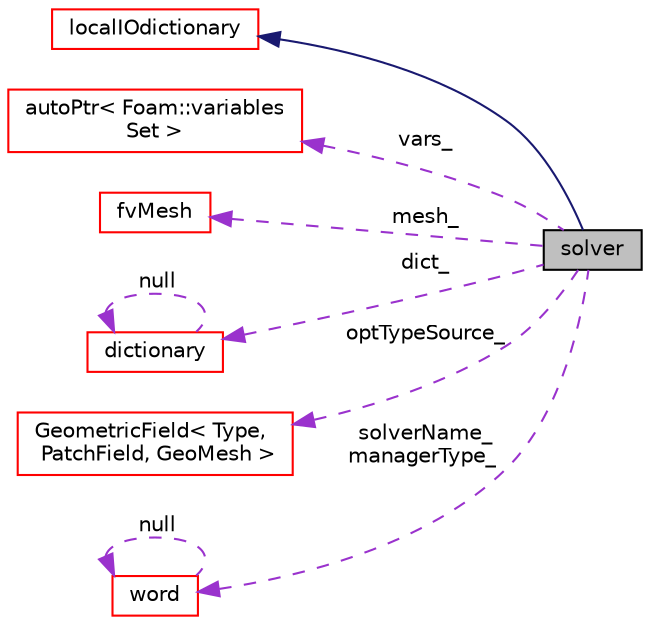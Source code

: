 digraph "solver"
{
  bgcolor="transparent";
  edge [fontname="Helvetica",fontsize="10",labelfontname="Helvetica",labelfontsize="10"];
  node [fontname="Helvetica",fontsize="10",shape=record];
  rankdir="LR";
  Node1 [label="solver",height=0.2,width=0.4,color="black", fillcolor="grey75", style="filled" fontcolor="black"];
  Node2 -> Node1 [dir="back",color="midnightblue",fontsize="10",style="solid",fontname="Helvetica"];
  Node2 [label="localIOdictionary",height=0.2,width=0.4,color="red",URL="$classFoam_1_1localIOdictionary.html",tooltip="localIOdictionary is derived from IOdictionary but excludes parallel master reading. "];
  Node3 -> Node1 [dir="back",color="darkorchid3",fontsize="10",style="dashed",label=" vars_" ,fontname="Helvetica"];
  Node3 [label="autoPtr\< Foam::variables\lSet \>",height=0.2,width=0.4,color="red",URL="$classFoam_1_1autoPtr.html"];
  Node4 -> Node1 [dir="back",color="darkorchid3",fontsize="10",style="dashed",label=" mesh_" ,fontname="Helvetica"];
  Node4 [label="fvMesh",height=0.2,width=0.4,color="red",URL="$classFoam_1_1fvMesh.html",tooltip="Mesh data needed to do the Finite Volume discretisation. "];
  Node5 -> Node1 [dir="back",color="darkorchid3",fontsize="10",style="dashed",label=" dict_" ,fontname="Helvetica"];
  Node5 [label="dictionary",height=0.2,width=0.4,color="red",URL="$classFoam_1_1dictionary.html",tooltip="A list of keyword definitions, which are a keyword followed by a number of values (eg..."];
  Node5 -> Node5 [dir="back",color="darkorchid3",fontsize="10",style="dashed",label=" null" ,fontname="Helvetica"];
  Node6 -> Node1 [dir="back",color="darkorchid3",fontsize="10",style="dashed",label=" optTypeSource_" ,fontname="Helvetica"];
  Node6 [label="GeometricField\< Type,\l PatchField, GeoMesh \>",height=0.2,width=0.4,color="red",URL="$classFoam_1_1GeometricField.html",tooltip="Generic GeometricField class. "];
  Node7 -> Node1 [dir="back",color="darkorchid3",fontsize="10",style="dashed",label=" solverName_\nmanagerType_" ,fontname="Helvetica"];
  Node7 [label="word",height=0.2,width=0.4,color="red",URL="$classFoam_1_1word.html",tooltip="A class for handling words, derived from Foam::string. "];
  Node7 -> Node7 [dir="back",color="darkorchid3",fontsize="10",style="dashed",label=" null" ,fontname="Helvetica"];
}
